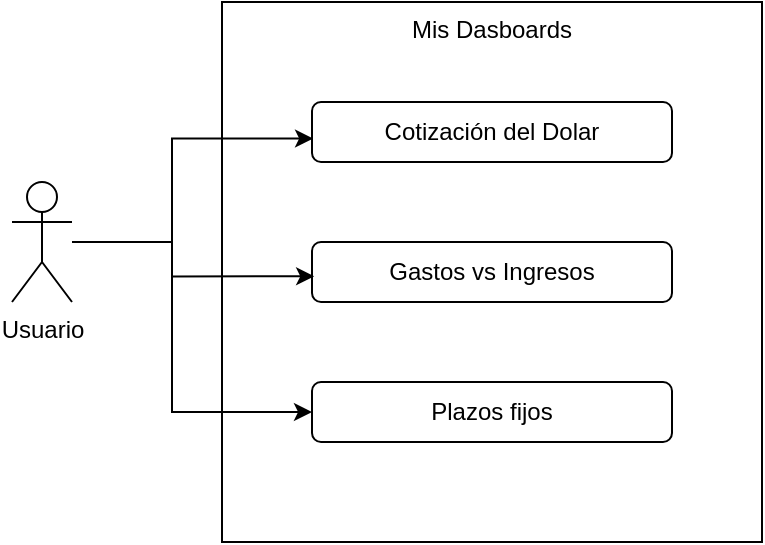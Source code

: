 <mxfile version="20.3.0" type="google"><diagram id="kgpKYQtTHZ0yAKxKKP6v" name="Page-1"><mxGraphModel grid="1" page="1" gridSize="10" guides="1" tooltips="1" connect="1" arrows="1" fold="1" pageScale="1" pageWidth="850" pageHeight="1100" math="0" shadow="0"><root><mxCell id="0"/><mxCell id="1" parent="0"/><mxCell id="tOoFpa7qbK4syM6tETZj-2" value="Mis Dasboards" style="whiteSpace=wrap;html=1;aspect=fixed;verticalAlign=top;" vertex="1" parent="1"><mxGeometry x="585" y="60" width="270" height="270" as="geometry"/></mxCell><mxCell id="tOoFpa7qbK4syM6tETZj-7" value="" style="edgeStyle=orthogonalEdgeStyle;rounded=0;orthogonalLoop=1;jettySize=auto;html=1;entryX=0;entryY=0.5;entryDx=0;entryDy=0;" edge="1" parent="1" source="tOoFpa7qbK4syM6tETZj-1" target="tOoFpa7qbK4syM6tETZj-5"><mxGeometry relative="1" as="geometry"><Array as="points"><mxPoint x="560" y="180"/><mxPoint x="560" y="265"/></Array></mxGeometry></mxCell><mxCell id="tOoFpa7qbK4syM6tETZj-1" value="&lt;div&gt;Usuario&lt;/div&gt;" style="shape=umlActor;verticalLabelPosition=bottom;verticalAlign=top;html=1;outlineConnect=0;" vertex="1" parent="1"><mxGeometry x="480" y="150" width="30" height="60" as="geometry"/></mxCell><mxCell id="tOoFpa7qbK4syM6tETZj-3" value="Gastos vs Ingresos" style="rounded=1;whiteSpace=wrap;html=1;" vertex="1" parent="1"><mxGeometry x="630" y="180" width="180" height="30" as="geometry"/></mxCell><mxCell id="tOoFpa7qbK4syM6tETZj-4" value="Cotización del Dolar" style="rounded=1;whiteSpace=wrap;html=1;" vertex="1" parent="1"><mxGeometry x="630" y="110" width="180" height="30" as="geometry"/></mxCell><mxCell id="tOoFpa7qbK4syM6tETZj-5" value="Plazos fijos" style="rounded=1;whiteSpace=wrap;html=1;" vertex="1" parent="1"><mxGeometry x="630" y="250" width="180" height="30" as="geometry"/></mxCell><mxCell id="tOoFpa7qbK4syM6tETZj-9" value="" style="endArrow=classic;html=1;rounded=0;entryX=0.003;entryY=0.609;entryDx=0;entryDy=0;entryPerimeter=0;edgeStyle=orthogonalEdgeStyle;" edge="1" parent="1" source="tOoFpa7qbK4syM6tETZj-1" target="tOoFpa7qbK4syM6tETZj-4"><mxGeometry width="50" height="50" relative="1" as="geometry"><mxPoint x="590" y="230" as="sourcePoint"/><mxPoint x="640" y="180" as="targetPoint"/><Array as="points"><mxPoint x="560" y="180"/><mxPoint x="560" y="128"/></Array></mxGeometry></mxCell><mxCell id="tOoFpa7qbK4syM6tETZj-11" value="" style="endArrow=classic;html=1;rounded=0;entryX=0.006;entryY=0.572;entryDx=0;entryDy=0;entryPerimeter=0;edgeStyle=orthogonalEdgeStyle;" edge="1" parent="1" source="tOoFpa7qbK4syM6tETZj-1" target="tOoFpa7qbK4syM6tETZj-3"><mxGeometry width="50" height="50" relative="1" as="geometry"><mxPoint x="590" y="230" as="sourcePoint"/><mxPoint x="640" y="180" as="targetPoint"/><Array as="points"><mxPoint x="560" y="180"/><mxPoint x="560" y="197"/></Array></mxGeometry></mxCell></root></mxGraphModel></diagram></mxfile>